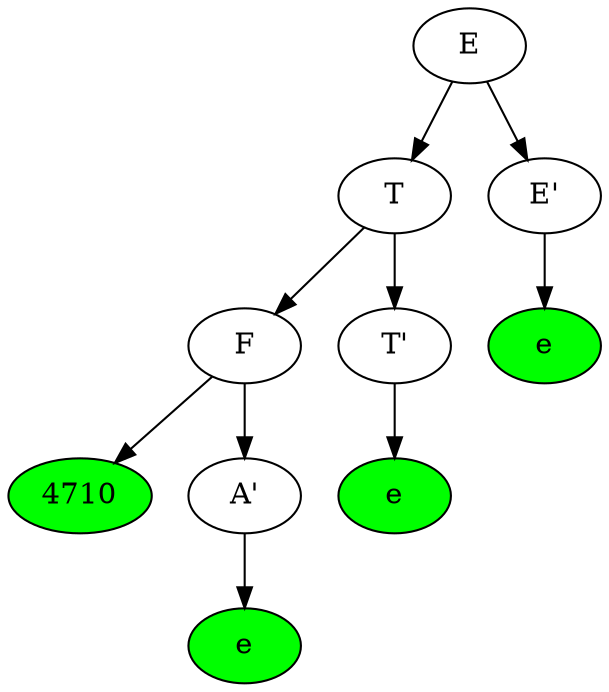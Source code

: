 digraph parseTree {
	ordering=out;
	a_0 [label="E"];
	a_1 [label="T"];
	a_2 [label="F"];
	a_3 [label="4710"; style=filled; fillcolor=green;];
	a_4 [label="A'"];
	a_5 [label="e"; style=filled; fillcolor=green;];
	a_4 -> a_5
	a_2 -> a_3
	a_2 -> a_4
	a_6 [label="T'"];
	a_7 [label="e"; style=filled; fillcolor=green;];
	a_6 -> a_7
	a_1 -> a_2
	a_1 -> a_6
	a_8 [label="E'"];
	a_9 [label="e"; style=filled; fillcolor=green;];
	a_8 -> a_9
	a_0 -> a_1
	a_0 -> a_8
}
